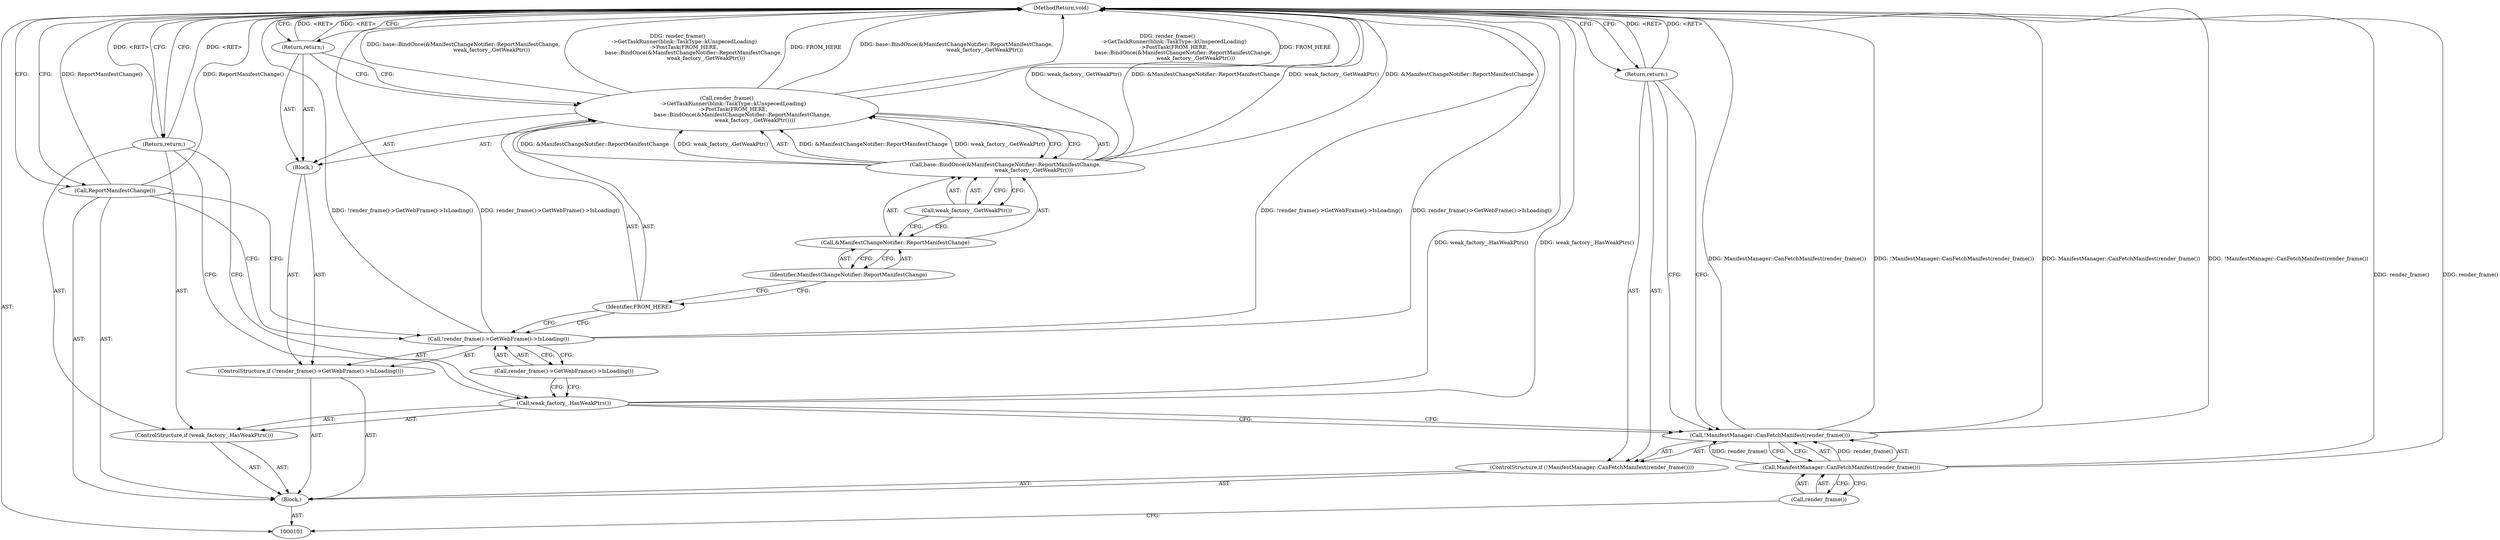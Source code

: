 digraph "0_Chrome_ffac0ee4b8b00944e2ddf23f7f4f55daff3c117e" {
"1000123" [label="(MethodReturn,void)"];
"1000102" [label="(Block,)"];
"1000115" [label="(Call,render_frame()\n        ->GetTaskRunner(blink::TaskType::kUnspecedLoading)\n        ->PostTask(FROM_HERE,\n                   base::BindOnce(&ManifestChangeNotifier::ReportManifestChange,\n                                  weak_factory_.GetWeakPtr())))"];
"1000116" [label="(Identifier,FROM_HERE)"];
"1000117" [label="(Call,base::BindOnce(&ManifestChangeNotifier::ReportManifestChange,\n                                  weak_factory_.GetWeakPtr()))"];
"1000118" [label="(Call,&ManifestChangeNotifier::ReportManifestChange)"];
"1000119" [label="(Identifier,ManifestChangeNotifier::ReportManifestChange)"];
"1000120" [label="(Call,weak_factory_.GetWeakPtr())"];
"1000121" [label="(Return,return;)"];
"1000122" [label="(Call,ReportManifestChange())"];
"1000103" [label="(ControlStructure,if (!ManifestManager::CanFetchManifest(render_frame())))"];
"1000106" [label="(Call,render_frame())"];
"1000104" [label="(Call,!ManifestManager::CanFetchManifest(render_frame()))"];
"1000105" [label="(Call,ManifestManager::CanFetchManifest(render_frame()))"];
"1000107" [label="(Return,return;)"];
"1000108" [label="(ControlStructure,if (weak_factory_.HasWeakPtrs()))"];
"1000109" [label="(Call,weak_factory_.HasWeakPtrs())"];
"1000110" [label="(Return,return;)"];
"1000111" [label="(ControlStructure,if (!render_frame()->GetWebFrame()->IsLoading()))"];
"1000114" [label="(Block,)"];
"1000112" [label="(Call,!render_frame()->GetWebFrame()->IsLoading())"];
"1000113" [label="(Call,render_frame()->GetWebFrame()->IsLoading())"];
"1000123" -> "1000101"  [label="AST: "];
"1000123" -> "1000107"  [label="CFG: "];
"1000123" -> "1000110"  [label="CFG: "];
"1000123" -> "1000121"  [label="CFG: "];
"1000123" -> "1000122"  [label="CFG: "];
"1000110" -> "1000123"  [label="DDG: <RET>"];
"1000121" -> "1000123"  [label="DDG: <RET>"];
"1000107" -> "1000123"  [label="DDG: <RET>"];
"1000115" -> "1000123"  [label="DDG: base::BindOnce(&ManifestChangeNotifier::ReportManifestChange,\n                                  weak_factory_.GetWeakPtr())"];
"1000115" -> "1000123"  [label="DDG: render_frame()\n        ->GetTaskRunner(blink::TaskType::kUnspecedLoading)\n        ->PostTask(FROM_HERE,\n                   base::BindOnce(&ManifestChangeNotifier::ReportManifestChange,\n                                  weak_factory_.GetWeakPtr()))"];
"1000115" -> "1000123"  [label="DDG: FROM_HERE"];
"1000104" -> "1000123"  [label="DDG: !ManifestManager::CanFetchManifest(render_frame())"];
"1000104" -> "1000123"  [label="DDG: ManifestManager::CanFetchManifest(render_frame())"];
"1000117" -> "1000123"  [label="DDG: &ManifestChangeNotifier::ReportManifestChange"];
"1000117" -> "1000123"  [label="DDG: weak_factory_.GetWeakPtr()"];
"1000112" -> "1000123"  [label="DDG: !render_frame()->GetWebFrame()->IsLoading()"];
"1000112" -> "1000123"  [label="DDG: render_frame()->GetWebFrame()->IsLoading()"];
"1000122" -> "1000123"  [label="DDG: ReportManifestChange()"];
"1000105" -> "1000123"  [label="DDG: render_frame()"];
"1000109" -> "1000123"  [label="DDG: weak_factory_.HasWeakPtrs()"];
"1000102" -> "1000101"  [label="AST: "];
"1000103" -> "1000102"  [label="AST: "];
"1000108" -> "1000102"  [label="AST: "];
"1000111" -> "1000102"  [label="AST: "];
"1000122" -> "1000102"  [label="AST: "];
"1000115" -> "1000114"  [label="AST: "];
"1000115" -> "1000117"  [label="CFG: "];
"1000116" -> "1000115"  [label="AST: "];
"1000117" -> "1000115"  [label="AST: "];
"1000121" -> "1000115"  [label="CFG: "];
"1000115" -> "1000123"  [label="DDG: base::BindOnce(&ManifestChangeNotifier::ReportManifestChange,\n                                  weak_factory_.GetWeakPtr())"];
"1000115" -> "1000123"  [label="DDG: render_frame()\n        ->GetTaskRunner(blink::TaskType::kUnspecedLoading)\n        ->PostTask(FROM_HERE,\n                   base::BindOnce(&ManifestChangeNotifier::ReportManifestChange,\n                                  weak_factory_.GetWeakPtr()))"];
"1000115" -> "1000123"  [label="DDG: FROM_HERE"];
"1000117" -> "1000115"  [label="DDG: &ManifestChangeNotifier::ReportManifestChange"];
"1000117" -> "1000115"  [label="DDG: weak_factory_.GetWeakPtr()"];
"1000116" -> "1000115"  [label="AST: "];
"1000116" -> "1000112"  [label="CFG: "];
"1000119" -> "1000116"  [label="CFG: "];
"1000117" -> "1000115"  [label="AST: "];
"1000117" -> "1000120"  [label="CFG: "];
"1000118" -> "1000117"  [label="AST: "];
"1000120" -> "1000117"  [label="AST: "];
"1000115" -> "1000117"  [label="CFG: "];
"1000117" -> "1000123"  [label="DDG: &ManifestChangeNotifier::ReportManifestChange"];
"1000117" -> "1000123"  [label="DDG: weak_factory_.GetWeakPtr()"];
"1000117" -> "1000115"  [label="DDG: &ManifestChangeNotifier::ReportManifestChange"];
"1000117" -> "1000115"  [label="DDG: weak_factory_.GetWeakPtr()"];
"1000118" -> "1000117"  [label="AST: "];
"1000118" -> "1000119"  [label="CFG: "];
"1000119" -> "1000118"  [label="AST: "];
"1000120" -> "1000118"  [label="CFG: "];
"1000119" -> "1000118"  [label="AST: "];
"1000119" -> "1000116"  [label="CFG: "];
"1000118" -> "1000119"  [label="CFG: "];
"1000120" -> "1000117"  [label="AST: "];
"1000120" -> "1000118"  [label="CFG: "];
"1000117" -> "1000120"  [label="CFG: "];
"1000121" -> "1000114"  [label="AST: "];
"1000121" -> "1000115"  [label="CFG: "];
"1000123" -> "1000121"  [label="CFG: "];
"1000121" -> "1000123"  [label="DDG: <RET>"];
"1000122" -> "1000102"  [label="AST: "];
"1000122" -> "1000112"  [label="CFG: "];
"1000123" -> "1000122"  [label="CFG: "];
"1000122" -> "1000123"  [label="DDG: ReportManifestChange()"];
"1000103" -> "1000102"  [label="AST: "];
"1000104" -> "1000103"  [label="AST: "];
"1000107" -> "1000103"  [label="AST: "];
"1000106" -> "1000105"  [label="AST: "];
"1000106" -> "1000101"  [label="CFG: "];
"1000105" -> "1000106"  [label="CFG: "];
"1000104" -> "1000103"  [label="AST: "];
"1000104" -> "1000105"  [label="CFG: "];
"1000105" -> "1000104"  [label="AST: "];
"1000107" -> "1000104"  [label="CFG: "];
"1000109" -> "1000104"  [label="CFG: "];
"1000104" -> "1000123"  [label="DDG: !ManifestManager::CanFetchManifest(render_frame())"];
"1000104" -> "1000123"  [label="DDG: ManifestManager::CanFetchManifest(render_frame())"];
"1000105" -> "1000104"  [label="DDG: render_frame()"];
"1000105" -> "1000104"  [label="AST: "];
"1000105" -> "1000106"  [label="CFG: "];
"1000106" -> "1000105"  [label="AST: "];
"1000104" -> "1000105"  [label="CFG: "];
"1000105" -> "1000123"  [label="DDG: render_frame()"];
"1000105" -> "1000104"  [label="DDG: render_frame()"];
"1000107" -> "1000103"  [label="AST: "];
"1000107" -> "1000104"  [label="CFG: "];
"1000123" -> "1000107"  [label="CFG: "];
"1000107" -> "1000123"  [label="DDG: <RET>"];
"1000108" -> "1000102"  [label="AST: "];
"1000109" -> "1000108"  [label="AST: "];
"1000110" -> "1000108"  [label="AST: "];
"1000109" -> "1000108"  [label="AST: "];
"1000109" -> "1000104"  [label="CFG: "];
"1000110" -> "1000109"  [label="CFG: "];
"1000113" -> "1000109"  [label="CFG: "];
"1000109" -> "1000123"  [label="DDG: weak_factory_.HasWeakPtrs()"];
"1000110" -> "1000108"  [label="AST: "];
"1000110" -> "1000109"  [label="CFG: "];
"1000123" -> "1000110"  [label="CFG: "];
"1000110" -> "1000123"  [label="DDG: <RET>"];
"1000111" -> "1000102"  [label="AST: "];
"1000112" -> "1000111"  [label="AST: "];
"1000114" -> "1000111"  [label="AST: "];
"1000114" -> "1000111"  [label="AST: "];
"1000115" -> "1000114"  [label="AST: "];
"1000121" -> "1000114"  [label="AST: "];
"1000112" -> "1000111"  [label="AST: "];
"1000112" -> "1000113"  [label="CFG: "];
"1000113" -> "1000112"  [label="AST: "];
"1000116" -> "1000112"  [label="CFG: "];
"1000122" -> "1000112"  [label="CFG: "];
"1000112" -> "1000123"  [label="DDG: !render_frame()->GetWebFrame()->IsLoading()"];
"1000112" -> "1000123"  [label="DDG: render_frame()->GetWebFrame()->IsLoading()"];
"1000113" -> "1000112"  [label="AST: "];
"1000113" -> "1000109"  [label="CFG: "];
"1000112" -> "1000113"  [label="CFG: "];
}
